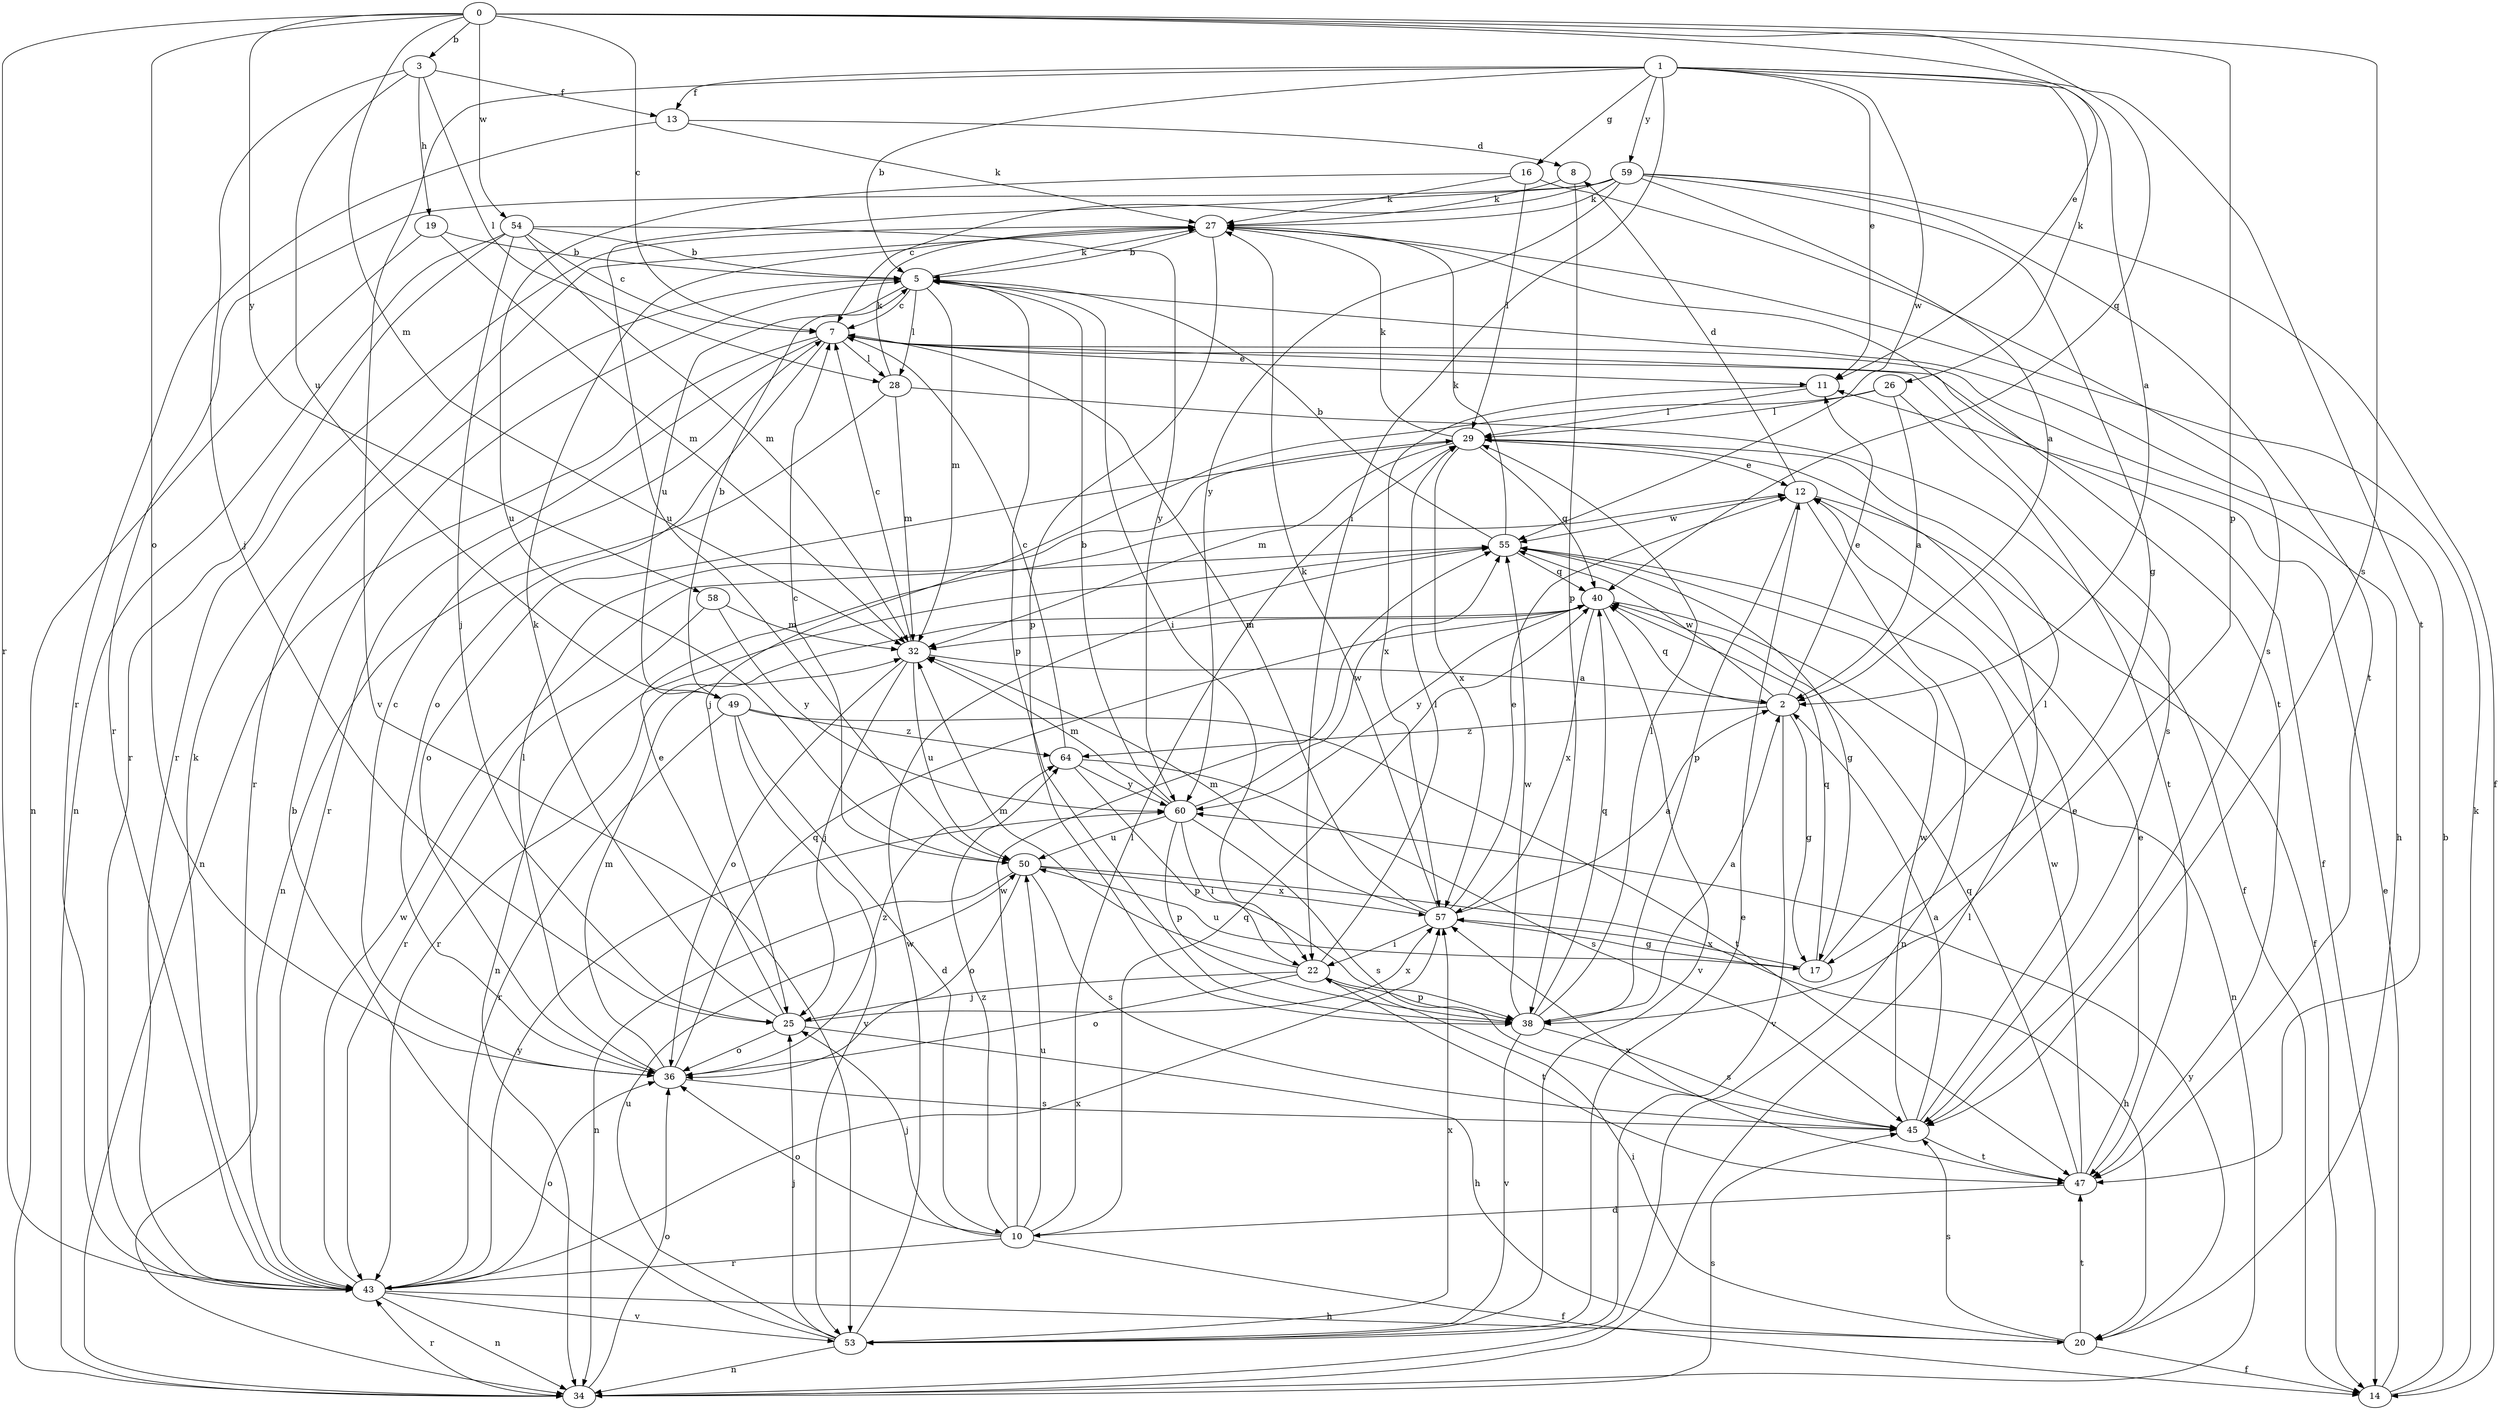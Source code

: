 strict digraph  {
0;
1;
2;
3;
5;
7;
8;
10;
11;
12;
13;
14;
16;
17;
19;
20;
22;
25;
26;
27;
28;
29;
32;
34;
36;
38;
40;
43;
45;
47;
49;
50;
53;
54;
55;
57;
58;
59;
60;
64;
0 -> 3  [label=b];
0 -> 7  [label=c];
0 -> 11  [label=e];
0 -> 32  [label=m];
0 -> 36  [label=o];
0 -> 38  [label=p];
0 -> 40  [label=q];
0 -> 43  [label=r];
0 -> 45  [label=s];
0 -> 54  [label=w];
0 -> 58  [label=y];
1 -> 2  [label=a];
1 -> 5  [label=b];
1 -> 11  [label=e];
1 -> 13  [label=f];
1 -> 16  [label=g];
1 -> 22  [label=i];
1 -> 26  [label=k];
1 -> 47  [label=t];
1 -> 53  [label=v];
1 -> 55  [label=w];
1 -> 59  [label=y];
2 -> 11  [label=e];
2 -> 17  [label=g];
2 -> 40  [label=q];
2 -> 53  [label=v];
2 -> 55  [label=w];
2 -> 64  [label=z];
3 -> 13  [label=f];
3 -> 19  [label=h];
3 -> 25  [label=j];
3 -> 28  [label=l];
3 -> 49  [label=u];
5 -> 7  [label=c];
5 -> 22  [label=i];
5 -> 27  [label=k];
5 -> 28  [label=l];
5 -> 32  [label=m];
5 -> 38  [label=p];
5 -> 43  [label=r];
5 -> 49  [label=u];
7 -> 11  [label=e];
7 -> 14  [label=f];
7 -> 20  [label=h];
7 -> 28  [label=l];
7 -> 34  [label=n];
7 -> 36  [label=o];
7 -> 43  [label=r];
7 -> 45  [label=s];
8 -> 27  [label=k];
8 -> 38  [label=p];
10 -> 14  [label=f];
10 -> 25  [label=j];
10 -> 29  [label=l];
10 -> 36  [label=o];
10 -> 40  [label=q];
10 -> 43  [label=r];
10 -> 50  [label=u];
10 -> 55  [label=w];
10 -> 64  [label=z];
11 -> 29  [label=l];
11 -> 57  [label=x];
12 -> 8  [label=d];
12 -> 14  [label=f];
12 -> 34  [label=n];
12 -> 38  [label=p];
12 -> 55  [label=w];
13 -> 8  [label=d];
13 -> 27  [label=k];
13 -> 43  [label=r];
14 -> 5  [label=b];
14 -> 11  [label=e];
14 -> 27  [label=k];
16 -> 27  [label=k];
16 -> 29  [label=l];
16 -> 45  [label=s];
16 -> 50  [label=u];
17 -> 29  [label=l];
17 -> 40  [label=q];
17 -> 50  [label=u];
17 -> 57  [label=x];
19 -> 5  [label=b];
19 -> 32  [label=m];
19 -> 34  [label=n];
20 -> 14  [label=f];
20 -> 22  [label=i];
20 -> 45  [label=s];
20 -> 47  [label=t];
20 -> 60  [label=y];
22 -> 25  [label=j];
22 -> 29  [label=l];
22 -> 32  [label=m];
22 -> 36  [label=o];
22 -> 38  [label=p];
22 -> 47  [label=t];
25 -> 12  [label=e];
25 -> 20  [label=h];
25 -> 27  [label=k];
25 -> 36  [label=o];
25 -> 57  [label=x];
26 -> 2  [label=a];
26 -> 25  [label=j];
26 -> 29  [label=l];
26 -> 47  [label=t];
27 -> 5  [label=b];
27 -> 38  [label=p];
27 -> 43  [label=r];
27 -> 47  [label=t];
28 -> 14  [label=f];
28 -> 27  [label=k];
28 -> 32  [label=m];
28 -> 34  [label=n];
29 -> 12  [label=e];
29 -> 27  [label=k];
29 -> 32  [label=m];
29 -> 36  [label=o];
29 -> 40  [label=q];
29 -> 57  [label=x];
32 -> 2  [label=a];
32 -> 7  [label=c];
32 -> 25  [label=j];
32 -> 36  [label=o];
32 -> 50  [label=u];
34 -> 29  [label=l];
34 -> 36  [label=o];
34 -> 43  [label=r];
34 -> 45  [label=s];
36 -> 7  [label=c];
36 -> 29  [label=l];
36 -> 32  [label=m];
36 -> 40  [label=q];
36 -> 45  [label=s];
36 -> 64  [label=z];
38 -> 2  [label=a];
38 -> 29  [label=l];
38 -> 40  [label=q];
38 -> 45  [label=s];
38 -> 53  [label=v];
38 -> 55  [label=w];
40 -> 32  [label=m];
40 -> 34  [label=n];
40 -> 43  [label=r];
40 -> 53  [label=v];
40 -> 57  [label=x];
40 -> 60  [label=y];
43 -> 20  [label=h];
43 -> 27  [label=k];
43 -> 34  [label=n];
43 -> 36  [label=o];
43 -> 53  [label=v];
43 -> 55  [label=w];
43 -> 57  [label=x];
43 -> 60  [label=y];
45 -> 2  [label=a];
45 -> 12  [label=e];
45 -> 47  [label=t];
45 -> 55  [label=w];
47 -> 10  [label=d];
47 -> 12  [label=e];
47 -> 40  [label=q];
47 -> 55  [label=w];
47 -> 57  [label=x];
49 -> 5  [label=b];
49 -> 10  [label=d];
49 -> 43  [label=r];
49 -> 47  [label=t];
49 -> 53  [label=v];
49 -> 64  [label=z];
50 -> 7  [label=c];
50 -> 20  [label=h];
50 -> 34  [label=n];
50 -> 36  [label=o];
50 -> 45  [label=s];
50 -> 57  [label=x];
53 -> 5  [label=b];
53 -> 12  [label=e];
53 -> 25  [label=j];
53 -> 34  [label=n];
53 -> 50  [label=u];
53 -> 55  [label=w];
53 -> 57  [label=x];
54 -> 5  [label=b];
54 -> 7  [label=c];
54 -> 25  [label=j];
54 -> 32  [label=m];
54 -> 34  [label=n];
54 -> 43  [label=r];
54 -> 60  [label=y];
55 -> 5  [label=b];
55 -> 17  [label=g];
55 -> 27  [label=k];
55 -> 34  [label=n];
55 -> 40  [label=q];
57 -> 2  [label=a];
57 -> 7  [label=c];
57 -> 12  [label=e];
57 -> 17  [label=g];
57 -> 22  [label=i];
57 -> 27  [label=k];
57 -> 32  [label=m];
58 -> 32  [label=m];
58 -> 43  [label=r];
58 -> 60  [label=y];
59 -> 2  [label=a];
59 -> 7  [label=c];
59 -> 14  [label=f];
59 -> 17  [label=g];
59 -> 27  [label=k];
59 -> 43  [label=r];
59 -> 47  [label=t];
59 -> 50  [label=u];
59 -> 60  [label=y];
60 -> 5  [label=b];
60 -> 22  [label=i];
60 -> 32  [label=m];
60 -> 38  [label=p];
60 -> 45  [label=s];
60 -> 50  [label=u];
60 -> 55  [label=w];
64 -> 7  [label=c];
64 -> 38  [label=p];
64 -> 45  [label=s];
64 -> 60  [label=y];
}
